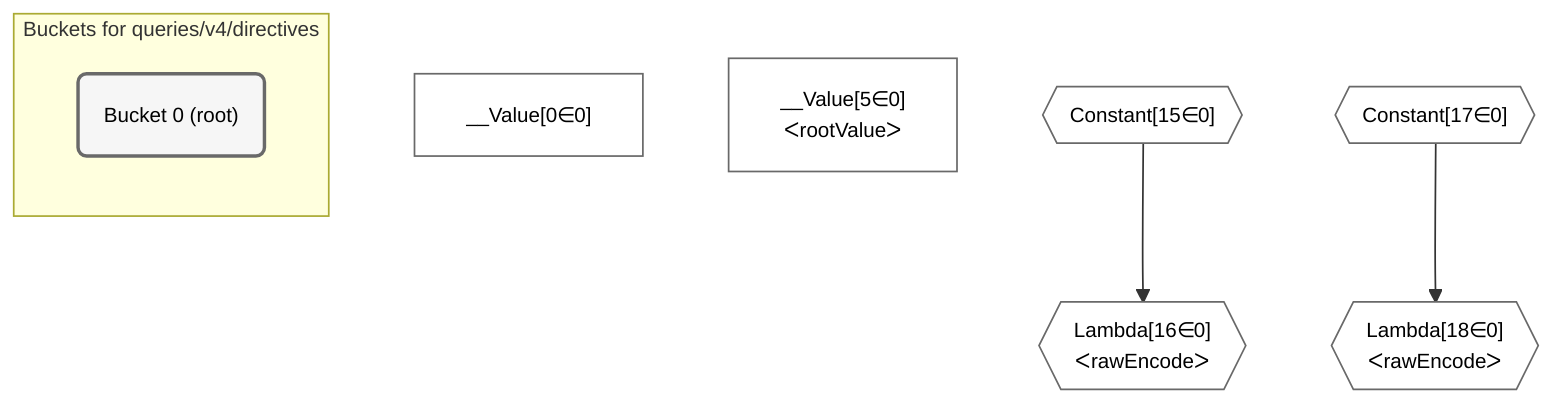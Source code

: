 %%{init: {'themeVariables': { 'fontSize': '12px'}}}%%
graph TD
    classDef path fill:#eee,stroke:#000,color:#000
    classDef plan fill:#fff,stroke-width:1px,color:#000
    classDef itemplan fill:#fff,stroke-width:2px,color:#000
    classDef unbatchedplan fill:#dff,stroke-width:1px,color:#000
    classDef sideeffectplan fill:#fcc,stroke-width:2px,color:#000
    classDef bucket fill:#f6f6f6,color:#000,stroke-width:2px,text-align:left


    %% define steps
    __Value0["__Value[0∈0]"]:::plan
    __Value5["__Value[5∈0]<br />ᐸrootValueᐳ"]:::plan
    Constant15{{"Constant[15∈0]"}}:::plan
    Lambda16{{"Lambda[16∈0]<br />ᐸrawEncodeᐳ"}}:::plan
    Constant17{{"Constant[17∈0]"}}:::plan
    Lambda18{{"Lambda[18∈0]<br />ᐸrawEncodeᐳ"}}:::plan

    %% plan dependencies
    Constant15 --> Lambda16
    Constant17 --> Lambda18

    subgraph "Buckets for queries/v4/directives"
    Bucket0("Bucket 0 (root)"):::bucket
    classDef bucket0 stroke:#696969
    class Bucket0,__Value0,__Value5,Constant15,Lambda16,Constant17,Lambda18 bucket0
    end